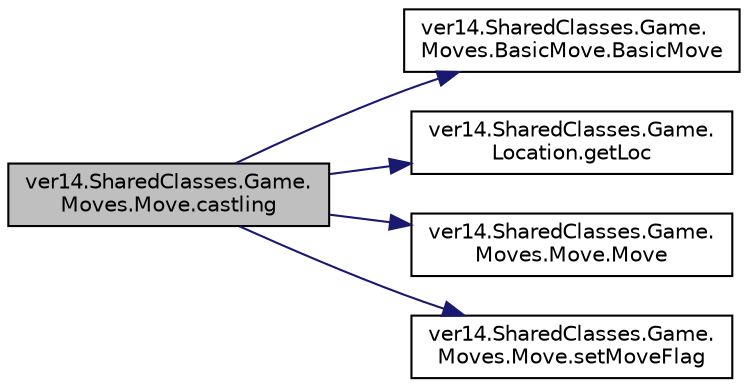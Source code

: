 digraph "ver14.SharedClasses.Game.Moves.Move.castling"
{
 // LATEX_PDF_SIZE
  edge [fontname="Helvetica",fontsize="10",labelfontname="Helvetica",labelfontsize="10"];
  node [fontname="Helvetica",fontsize="10",shape=record];
  rankdir="LR";
  Node1 [label="ver14.SharedClasses.Game.\lMoves.Move.castling",height=0.2,width=0.4,color="black", fillcolor="grey75", style="filled", fontcolor="black",tooltip=" "];
  Node1 -> Node2 [color="midnightblue",fontsize="10",style="solid",fontname="Helvetica"];
  Node2 [label="ver14.SharedClasses.Game.\lMoves.BasicMove.BasicMove",height=0.2,width=0.4,color="black", fillcolor="white", style="filled",URL="$classver14_1_1_shared_classes_1_1_game_1_1_moves_1_1_basic_move.html#a8202df7601ce492f3f34fbcdb35b7c8d",tooltip=" "];
  Node1 -> Node3 [color="midnightblue",fontsize="10",style="solid",fontname="Helvetica"];
  Node3 [label="ver14.SharedClasses.Game.\lLocation.getLoc",height=0.2,width=0.4,color="black", fillcolor="white", style="filled",URL="$enumver14_1_1_shared_classes_1_1_game_1_1_location.html#a16a44b039ede88abddd2d8504f83796c",tooltip=" "];
  Node1 -> Node4 [color="midnightblue",fontsize="10",style="solid",fontname="Helvetica"];
  Node4 [label="ver14.SharedClasses.Game.\lMoves.Move.Move",height=0.2,width=0.4,color="black", fillcolor="white", style="filled",URL="$classver14_1_1_shared_classes_1_1_game_1_1_moves_1_1_move.html#a2fa35d8cdbb901fde4349c1751573f72",tooltip=" "];
  Node1 -> Node5 [color="midnightblue",fontsize="10",style="solid",fontname="Helvetica"];
  Node5 [label="ver14.SharedClasses.Game.\lMoves.Move.setMoveFlag",height=0.2,width=0.4,color="black", fillcolor="white", style="filled",URL="$classver14_1_1_shared_classes_1_1_game_1_1_moves_1_1_move.html#aba0419c6e7ddfebb7b38be1ed6aced59",tooltip=" "];
}
